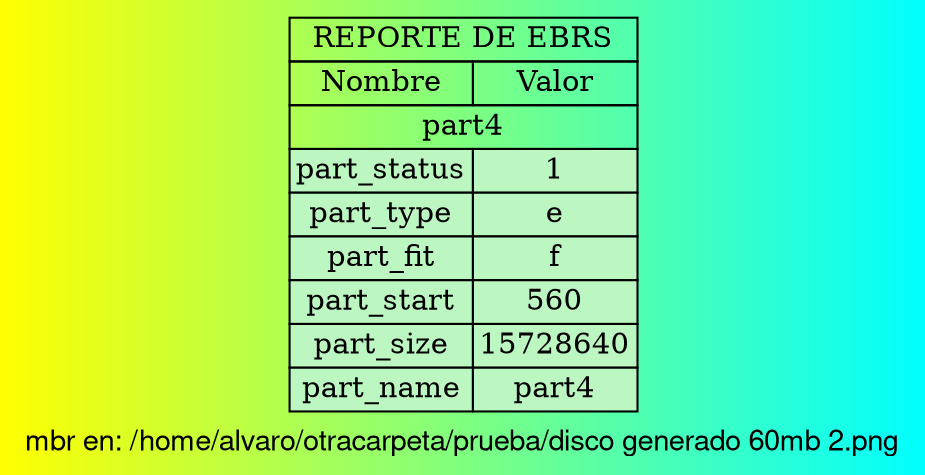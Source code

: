 digraph migraph{
     bgcolor="yellow:cyan"     gradientangle=0    label="mbr en: /home/alvaro/otracarpeta/prueba/disco generado 60mb 2.png"    fontcolor="black"    fontname="Helvetica,Arial,sans-serif"

tbl [
shape=plaintext
 label=<
<table border='0' cellborder='1' cellspacing='0'>
<tr><td colspan="3" bgcolor="blue:cyan">REPORTE DE MBR</td></tr>
<th><td>Nombre</td><td>Valor</td></th>
<tr><td bgcolor="lightblue">mbr_tamaño</td><td bgcolor="lightblue">62914560</td></tr>
<tr><td bgcolor="lightblue">mbr_Fecha_creación</td><td bgcolor="lightblue">14/03/22 22:02:</td></tr>
<tr><td bgcolor="lightblue">mbr_disk_signature</td><td bgcolor="lightblue">1804289383</td></tr>
<tr><td bgcolor="lightblue">mbr_disk_fit</td><td bgcolor="lightblue">ff</td></tr>
<tr><td colspan="2" bgcolor="#bcf7c1">part1</td></tr>
<tr><td bgcolor="#bcf7c1">part_status</td><td bgcolor="#bcf7c1">1</td></tr>
<tr><td bgcolor="#bcf7c1">part_type</td><td bgcolor="#bcf7c1">P</td></tr>
<tr><td bgcolor="#bcf7c1">part_fit</td><td bgcolor="#bcf7c1">f</td></tr>
<tr><td bgcolor="#bcf7c1">part_start</td><td bgcolor="#bcf7c1">140</td></tr>
<tr><td bgcolor="#bcf7c1">part_size</td><td bgcolor="#bcf7c1">5242880</td></tr>
<tr><td bgcolor="#bcf7c1">part_name</td><td bgcolor="#bcf7c1">part1</td></tr>
<tr><td colspan="2" bgcolor="#f8fc92">part2</td></tr>
<tr><td bgcolor="#f8fc92">part_status</td><td bgcolor="#f8fc92">1</td></tr>
<tr><td bgcolor="#f8fc92">part_type</td><td bgcolor="#f8fc92">P</td></tr>
<tr><td bgcolor="#f8fc92">part_fit</td><td bgcolor="#f8fc92">f</td></tr>
<tr><td bgcolor="#f8fc92">part_start</td><td bgcolor="#f8fc92">280</td></tr>
<tr><td bgcolor="#f8fc92">part_size</td><td bgcolor="#f8fc92">5242880</td></tr>
<tr><td bgcolor="#f8fc92">part_name</td><td bgcolor="#f8fc92">part2</td></tr>
<tr><td colspan="2" bgcolor="#fcc292">part4</td></tr>
<tr><td bgcolor="#fcc292">part_status</td><td bgcolor="#fcc292">1</td></tr>
<tr><td bgcolor="#fcc292">part_type</td><td bgcolor="#fcc292">e</td></tr>
<tr><td bgcolor="#fcc292">part_fit</td><td bgcolor="#fcc292">f</td></tr>
<tr><td bgcolor="#fcc292">part_start</td><td bgcolor="#fcc292">560</td></tr>
<tr><td bgcolor="#fcc292">part_size</td><td bgcolor="#fcc292">15728640</td></tr>
<tr><td bgcolor="#fcc292">part_name</td><td bgcolor="#fcc292">part4</td></tr>
<tr><td colspan="3">part6</td></tr>
<th><td>Nombre</td><td>Valor</td></th>
<tr><td bgcolor="#fcc8c8">part_status</td><td bgcolor="#fcc8c8">1</td></tr>
<tr><td bgcolor="#fcc8c8">part_fit</td><td bgcolor="#fcc8c8">f</td></tr>
<tr><td bgcolor="#fcc8c8">part_start</td><td bgcolor="#fcc8c8">592</td></tr>
<tr><td bgcolor="#fcc8c8">part_size</td><td bgcolor="#fcc8c8">1048576</td></tr>
<tr><td bgcolor="#fcc8c8">part_next</td><td bgcolor="#fcc8c8">1049168</td></tr>
<tr><td colspan="3">part7</td></tr>
<th><td>Nombre</td><td>Valor</td></th>
<tr><td bgcolor="#fcc8c8">part_status</td><td bgcolor="#fcc8c8">1</td></tr>
<tr><td bgcolor="#fcc8c8">part_fit</td><td bgcolor="#fcc8c8">f</td></tr>
<tr><td bgcolor="#fcc8c8">part_start</td><td bgcolor="#fcc8c8">1049200</td></tr>
<tr><td bgcolor="#fcc8c8">part_size</td><td bgcolor="#fcc8c8">1048576</td></tr>
<tr><td bgcolor="#fcc8c8">part_next</td><td bgcolor="#fcc8c8">2097776</td></tr>
<tr><td colspan="3">part8</td></tr>
<th><td>Nombre</td><td>Valor</td></th>
<tr><td bgcolor="#fcc8c8">part_status</td><td bgcolor="#fcc8c8">1</td></tr>
<tr><td bgcolor="#fcc8c8">part_fit</td><td bgcolor="#fcc8c8">f</td></tr>
<tr><td bgcolor="#fcc8c8">part_start</td><td bgcolor="#fcc8c8">2097808</td></tr>
<tr><td bgcolor="#fcc8c8">part_size</td><td bgcolor="#fcc8c8">1048576</td></tr>
<tr><td bgcolor="#fcc8c8">part_next</td><td bgcolor="#fcc8c8">3146384</td></tr>
<tr><td colspan="3">part9</td></tr>
<th><td>Nombre</td><td>Valor</td></th>
<tr><td bgcolor="#fcc8c8">part_status</td><td bgcolor="#fcc8c8">1</td></tr>
<tr><td bgcolor="#fcc8c8">part_fit</td><td bgcolor="#fcc8c8">f</td></tr>
<tr><td bgcolor="#fcc8c8">part_start</td><td bgcolor="#fcc8c8">3146416</td></tr>
<tr><td bgcolor="#fcc8c8">part_size</td><td bgcolor="#fcc8c8">1048576</td></tr>
<tr><td bgcolor="#fcc8c8">part_next</td><td bgcolor="#fcc8c8">4194992</td></tr>
<tr><td colspan="3">part10</td></tr>
<th><td>Nombre</td><td>Valor</td></th>
<tr><td bgcolor="#fcc8c8">part_status</td><td bgcolor="#fcc8c8">1</td></tr>
<tr><td bgcolor="#fcc8c8">part_fit</td><td bgcolor="#fcc8c8">f</td></tr>
<tr><td bgcolor="#fcc8c8">part_start</td><td bgcolor="#fcc8c8">4195024</td></tr>
<tr><td bgcolor="#fcc8c8">part_size</td><td bgcolor="#fcc8c8">1048576</td></tr>
<tr><td bgcolor="#fcc8c8">part_next</td><td bgcolor="#fcc8c8">5243600</td></tr>
<tr><td colspan="3">part11</td></tr>
<th><td>Nombre</td><td>Valor</td></th>
<tr><td bgcolor="#fcc8c8">part_status</td><td bgcolor="#fcc8c8">1</td></tr>
<tr><td bgcolor="#fcc8c8">part_fit</td><td bgcolor="#fcc8c8">f</td></tr>
<tr><td bgcolor="#fcc8c8">part_start</td><td bgcolor="#fcc8c8">5243632</td></tr>
<tr><td bgcolor="#fcc8c8">part_size</td><td bgcolor="#fcc8c8">3145728</td></tr>
<tr><td bgcolor="#fcc8c8">part_next</td><td bgcolor="#fcc8c8">8389360</td></tr>
<tr><td colspan="3"></td></tr>
<th><td>Nombre</td><td>Valor</td></th>
<tr><td bgcolor="#fcc8c8">part_status</td><td bgcolor="#fcc8c8">0</td></tr>
<tr><td bgcolor="#fcc8c8">part_fit</td><td bgcolor="#fcc8c8">-</td></tr>
<tr><td bgcolor="#fcc8c8">part_start</td><td bgcolor="#fcc8c8">-1</td></tr>
<tr><td bgcolor="#fcc8c8">part_size</td><td bgcolor="#fcc8c8">-1</td></tr>
<tr><td bgcolor="#fcc8c8">part_next</td><td bgcolor="#fcc8c8">-1</td></tr>
</table>
>];



tbl [
shape=plaintext
 label=<
<table border='0' cellborder='1' cellspacing='0'>
<tr><td colspan="3">REPORTE DE EBRS</td></tr>
<th><td>Nombre</td><td>Valor</td></th>
<tr><td colspan="3">part4</td></tr>
<tr><td bgcolor="#bcf7c1">part_status</td><td bgcolor="#bcf7c1">1</td></tr>
<tr><td bgcolor="#bcf7c1">part_type</td><td bgcolor="#bcf7c1">e</td></tr>
<tr><td bgcolor="#bcf7c1">part_fit</td><td bgcolor="#bcf7c1">f</td></tr>
<tr><td bgcolor="#bcf7c1">part_start</td><td bgcolor="#bcf7c1">560</td></tr>
<tr><td bgcolor="#bcf7c1">part_size</td><td bgcolor="#bcf7c1">15728640</td></tr>
<tr><td bgcolor="#bcf7c1">part_name</td><td bgcolor="#bcf7c1">part4</td></tr>
</table>
>];
}
